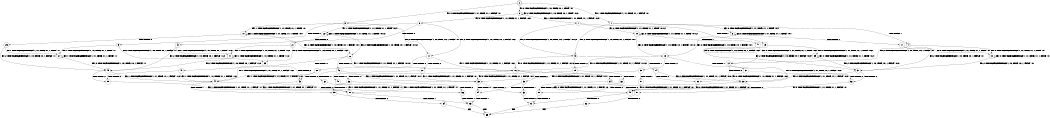 digraph BCG {
size = "7, 10.5";
center = TRUE;
node [shape = circle];
0 [peripheries = 2];
0 -> 1 [label = "EX !1 !ATOMIC_EXCH_BRANCH (1, +1, TRUE, +1, 1, FALSE) !:0:"];
0 -> 2 [label = "EX !2 !ATOMIC_EXCH_BRANCH (1, +0, TRUE, +0, 1, TRUE) !:0:"];
0 -> 3 [label = "EX !0 !ATOMIC_EXCH_BRANCH (1, +1, TRUE, +1, 1, FALSE) !:0:"];
1 -> 4 [label = "TERMINATE !1"];
1 -> 5 [label = "EX !2 !ATOMIC_EXCH_BRANCH (1, +0, TRUE, +0, 1, FALSE) !:0:1:"];
1 -> 6 [label = "EX !0 !ATOMIC_EXCH_BRANCH (1, +1, TRUE, +1, 1, TRUE) !:0:1:"];
2 -> 7 [label = "EX !1 !ATOMIC_EXCH_BRANCH (1, +1, TRUE, +1, 1, FALSE) !:0:2:"];
2 -> 8 [label = "EX !0 !ATOMIC_EXCH_BRANCH (1, +1, TRUE, +1, 1, FALSE) !:0:2:"];
2 -> 2 [label = "EX !2 !ATOMIC_EXCH_BRANCH (1, +0, TRUE, +0, 1, TRUE) !:0:2:"];
3 -> 9 [label = "TERMINATE !0"];
3 -> 10 [label = "EX !1 !ATOMIC_EXCH_BRANCH (1, +1, TRUE, +1, 1, TRUE) !:0:"];
3 -> 11 [label = "EX !2 !ATOMIC_EXCH_BRANCH (1, +0, TRUE, +0, 1, FALSE) !:0:"];
4 -> 12 [label = "EX !2 !ATOMIC_EXCH_BRANCH (1, +0, TRUE, +0, 1, FALSE) !:0:"];
4 -> 13 [label = "EX !0 !ATOMIC_EXCH_BRANCH (1, +1, TRUE, +1, 1, TRUE) !:0:"];
5 -> 14 [label = "TERMINATE !1"];
5 -> 15 [label = "TERMINATE !2"];
5 -> 16 [label = "EX !0 !ATOMIC_EXCH_BRANCH (1, +1, TRUE, +1, 1, FALSE) !:0:1:2:"];
6 -> 17 [label = "TERMINATE !1"];
6 -> 18 [label = "EX !2 !ATOMIC_EXCH_BRANCH (1, +0, TRUE, +0, 1, FALSE) !:0:1:"];
6 -> 6 [label = "EX !0 !ATOMIC_EXCH_BRANCH (1, +1, TRUE, +1, 1, TRUE) !:0:1:"];
7 -> 19 [label = "TERMINATE !1"];
7 -> 20 [label = "EX !0 !ATOMIC_EXCH_BRANCH (1, +1, TRUE, +1, 1, TRUE) !:0:1:2:"];
7 -> 5 [label = "EX !2 !ATOMIC_EXCH_BRANCH (1, +0, TRUE, +0, 1, FALSE) !:0:1:2:"];
8 -> 21 [label = "TERMINATE !0"];
8 -> 22 [label = "EX !1 !ATOMIC_EXCH_BRANCH (1, +1, TRUE, +1, 1, TRUE) !:0:2:"];
8 -> 11 [label = "EX !2 !ATOMIC_EXCH_BRANCH (1, +0, TRUE, +0, 1, FALSE) !:0:2:"];
9 -> 23 [label = "EX !2 !ATOMIC_EXCH_BRANCH (1, +0, TRUE, +0, 1, FALSE) !:1:"];
9 -> 24 [label = "EX !1 !ATOMIC_EXCH_BRANCH (1, +1, TRUE, +1, 1, TRUE) !:1:"];
10 -> 25 [label = "TERMINATE !0"];
10 -> 26 [label = "EX !2 !ATOMIC_EXCH_BRANCH (1, +0, TRUE, +0, 1, FALSE) !:0:1:"];
10 -> 10 [label = "EX !1 !ATOMIC_EXCH_BRANCH (1, +1, TRUE, +1, 1, TRUE) !:0:1:"];
11 -> 27 [label = "TERMINATE !2"];
11 -> 28 [label = "TERMINATE !0"];
11 -> 16 [label = "EX !1 !ATOMIC_EXCH_BRANCH (1, +1, TRUE, +1, 1, FALSE) !:0:2:"];
12 -> 29 [label = "TERMINATE !2"];
12 -> 30 [label = "EX !0 !ATOMIC_EXCH_BRANCH (1, +1, TRUE, +1, 1, FALSE) !:0:2:"];
13 -> 31 [label = "EX !2 !ATOMIC_EXCH_BRANCH (1, +0, TRUE, +0, 1, FALSE) !:0:"];
13 -> 13 [label = "EX !0 !ATOMIC_EXCH_BRANCH (1, +1, TRUE, +1, 1, TRUE) !:0:"];
14 -> 29 [label = "TERMINATE !2"];
14 -> 30 [label = "EX !0 !ATOMIC_EXCH_BRANCH (1, +1, TRUE, +1, 1, FALSE) !:0:2:"];
15 -> 32 [label = "TERMINATE !1"];
15 -> 33 [label = "EX !0 !ATOMIC_EXCH_BRANCH (1, +1, TRUE, +1, 1, FALSE) !:0:1:"];
16 -> 34 [label = "TERMINATE !1"];
16 -> 35 [label = "TERMINATE !2"];
16 -> 36 [label = "TERMINATE !0"];
17 -> 31 [label = "EX !2 !ATOMIC_EXCH_BRANCH (1, +0, TRUE, +0, 1, FALSE) !:0:"];
17 -> 13 [label = "EX !0 !ATOMIC_EXCH_BRANCH (1, +1, TRUE, +1, 1, TRUE) !:0:"];
18 -> 37 [label = "TERMINATE !1"];
18 -> 38 [label = "TERMINATE !2"];
18 -> 16 [label = "EX !0 !ATOMIC_EXCH_BRANCH (1, +1, TRUE, +1, 1, FALSE) !:0:1:2:"];
19 -> 39 [label = "EX !0 !ATOMIC_EXCH_BRANCH (1, +1, TRUE, +1, 1, TRUE) !:0:2:"];
19 -> 12 [label = "EX !2 !ATOMIC_EXCH_BRANCH (1, +0, TRUE, +0, 1, FALSE) !:0:2:"];
20 -> 40 [label = "TERMINATE !1"];
20 -> 18 [label = "EX !2 !ATOMIC_EXCH_BRANCH (1, +0, TRUE, +0, 1, FALSE) !:0:1:2:"];
20 -> 20 [label = "EX !0 !ATOMIC_EXCH_BRANCH (1, +1, TRUE, +1, 1, TRUE) !:0:1:2:"];
21 -> 41 [label = "EX !1 !ATOMIC_EXCH_BRANCH (1, +1, TRUE, +1, 1, TRUE) !:1:2:"];
21 -> 23 [label = "EX !2 !ATOMIC_EXCH_BRANCH (1, +0, TRUE, +0, 1, FALSE) !:1:2:"];
22 -> 42 [label = "TERMINATE !0"];
22 -> 26 [label = "EX !2 !ATOMIC_EXCH_BRANCH (1, +0, TRUE, +0, 1, FALSE) !:0:1:2:"];
22 -> 22 [label = "EX !1 !ATOMIC_EXCH_BRANCH (1, +1, TRUE, +1, 1, TRUE) !:0:1:2:"];
23 -> 43 [label = "TERMINATE !2"];
23 -> 44 [label = "EX !1 !ATOMIC_EXCH_BRANCH (1, +1, TRUE, +1, 1, FALSE) !:1:2:"];
24 -> 45 [label = "EX !2 !ATOMIC_EXCH_BRANCH (1, +0, TRUE, +0, 1, FALSE) !:1:"];
24 -> 24 [label = "EX !1 !ATOMIC_EXCH_BRANCH (1, +1, TRUE, +1, 1, TRUE) !:1:"];
25 -> 45 [label = "EX !2 !ATOMIC_EXCH_BRANCH (1, +0, TRUE, +0, 1, FALSE) !:1:"];
25 -> 24 [label = "EX !1 !ATOMIC_EXCH_BRANCH (1, +1, TRUE, +1, 1, TRUE) !:1:"];
26 -> 46 [label = "TERMINATE !2"];
26 -> 47 [label = "TERMINATE !0"];
26 -> 16 [label = "EX !1 !ATOMIC_EXCH_BRANCH (1, +1, TRUE, +1, 1, FALSE) !:0:1:2:"];
27 -> 48 [label = "TERMINATE !0"];
27 -> 33 [label = "EX !1 !ATOMIC_EXCH_BRANCH (1, +1, TRUE, +1, 1, FALSE) !:0:"];
28 -> 43 [label = "TERMINATE !2"];
28 -> 44 [label = "EX !1 !ATOMIC_EXCH_BRANCH (1, +1, TRUE, +1, 1, FALSE) !:1:2:"];
29 -> 49 [label = "EX !0 !ATOMIC_EXCH_BRANCH (1, +1, TRUE, +1, 1, FALSE) !:0:"];
30 -> 50 [label = "TERMINATE !2"];
30 -> 51 [label = "TERMINATE !0"];
31 -> 52 [label = "TERMINATE !2"];
31 -> 30 [label = "EX !0 !ATOMIC_EXCH_BRANCH (1, +1, TRUE, +1, 1, FALSE) !:0:2:"];
32 -> 49 [label = "EX !0 !ATOMIC_EXCH_BRANCH (1, +1, TRUE, +1, 1, FALSE) !:0:"];
33 -> 53 [label = "TERMINATE !1"];
33 -> 54 [label = "TERMINATE !0"];
34 -> 50 [label = "TERMINATE !2"];
34 -> 51 [label = "TERMINATE !0"];
35 -> 53 [label = "TERMINATE !1"];
35 -> 54 [label = "TERMINATE !0"];
36 -> 55 [label = "TERMINATE !1"];
36 -> 56 [label = "TERMINATE !2"];
37 -> 52 [label = "TERMINATE !2"];
37 -> 30 [label = "EX !0 !ATOMIC_EXCH_BRANCH (1, +1, TRUE, +1, 1, FALSE) !:0:2:"];
38 -> 57 [label = "TERMINATE !1"];
38 -> 33 [label = "EX !0 !ATOMIC_EXCH_BRANCH (1, +1, TRUE, +1, 1, FALSE) !:0:1:"];
39 -> 31 [label = "EX !2 !ATOMIC_EXCH_BRANCH (1, +0, TRUE, +0, 1, FALSE) !:0:2:"];
39 -> 39 [label = "EX !0 !ATOMIC_EXCH_BRANCH (1, +1, TRUE, +1, 1, TRUE) !:0:2:"];
40 -> 31 [label = "EX !2 !ATOMIC_EXCH_BRANCH (1, +0, TRUE, +0, 1, FALSE) !:0:2:"];
40 -> 39 [label = "EX !0 !ATOMIC_EXCH_BRANCH (1, +1, TRUE, +1, 1, TRUE) !:0:2:"];
41 -> 45 [label = "EX !2 !ATOMIC_EXCH_BRANCH (1, +0, TRUE, +0, 1, FALSE) !:1:2:"];
41 -> 41 [label = "EX !1 !ATOMIC_EXCH_BRANCH (1, +1, TRUE, +1, 1, TRUE) !:1:2:"];
42 -> 45 [label = "EX !2 !ATOMIC_EXCH_BRANCH (1, +0, TRUE, +0, 1, FALSE) !:1:2:"];
42 -> 41 [label = "EX !1 !ATOMIC_EXCH_BRANCH (1, +1, TRUE, +1, 1, TRUE) !:1:2:"];
43 -> 58 [label = "EX !1 !ATOMIC_EXCH_BRANCH (1, +1, TRUE, +1, 1, FALSE) !:1:"];
44 -> 55 [label = "TERMINATE !1"];
44 -> 56 [label = "TERMINATE !2"];
45 -> 59 [label = "TERMINATE !2"];
45 -> 44 [label = "EX !1 !ATOMIC_EXCH_BRANCH (1, +1, TRUE, +1, 1, FALSE) !:1:2:"];
46 -> 60 [label = "TERMINATE !0"];
46 -> 33 [label = "EX !1 !ATOMIC_EXCH_BRANCH (1, +1, TRUE, +1, 1, FALSE) !:0:1:"];
47 -> 59 [label = "TERMINATE !2"];
47 -> 44 [label = "EX !1 !ATOMIC_EXCH_BRANCH (1, +1, TRUE, +1, 1, FALSE) !:1:2:"];
48 -> 58 [label = "EX !1 !ATOMIC_EXCH_BRANCH (1, +1, TRUE, +1, 1, FALSE) !:1:"];
49 -> 61 [label = "TERMINATE !0"];
50 -> 61 [label = "TERMINATE !0"];
51 -> 62 [label = "TERMINATE !2"];
52 -> 49 [label = "EX !0 !ATOMIC_EXCH_BRANCH (1, +1, TRUE, +1, 1, FALSE) !:0:"];
53 -> 61 [label = "TERMINATE !0"];
54 -> 63 [label = "TERMINATE !1"];
55 -> 64 [label = "TERMINATE !2"];
56 -> 63 [label = "TERMINATE !1"];
57 -> 49 [label = "EX !0 !ATOMIC_EXCH_BRANCH (1, +1, TRUE, +1, 1, FALSE) !:0:"];
58 -> 63 [label = "TERMINATE !1"];
59 -> 58 [label = "EX !1 !ATOMIC_EXCH_BRANCH (1, +1, TRUE, +1, 1, FALSE) !:1:"];
60 -> 58 [label = "EX !1 !ATOMIC_EXCH_BRANCH (1, +1, TRUE, +1, 1, FALSE) !:1:"];
61 -> 65 [label = "exit"];
62 -> 65 [label = "exit"];
63 -> 65 [label = "exit"];
64 -> 65 [label = "exit"];
}
